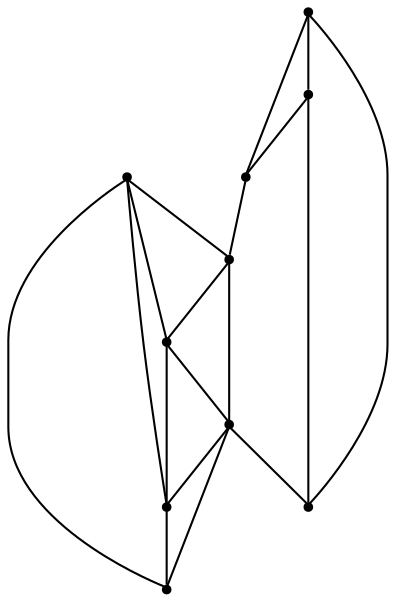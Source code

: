 graph {
  node [shape=point,comment="{\"directed\":false,\"doi\":\"10.1007/978-3-031-49272-3_4\",\"figure\":\"11 (2)\"}"]

  v0 [pos="1351.8945929771717,725.1683600509837"]
  v1 [pos="1244.4325834275874,741.3582814836004"]
  v2 [pos="1481.8871553028503,611.4851084027216"]
  v3 [pos="1489.0747767147063,307.9643643100728"]
  v4 [pos="1243.1907016299472,169.47420779560628"]
  v5 [pos="993.8583379331619,607.5551380002935"]
  v6 [pos="1097.9499228881907,704.4164309358075"]
  v7 [pos="972.7747554988874,350.06742475378803"]
  v8 [pos="1378.2143159754664,439.5138665077403"]
  v9 [pos="1108.1723969173058,439.5138665077403"]

  v0 -- v1 [id="-1",pos="1351.8945929771717,725.1683600509837 1318.1720423144216,738.0580987935348 1281.5570894424877,745.5589126687925 1244.4325834275874,741.3582814836004"]
  v2 -- v0 [id="-2",pos="1481.8871553028503,611.4851084027216 1453.377905320341,663.0310735910207 1406.7677423520854,702.0251765311169 1351.8945929771717,725.1683600509837"]
  v2 -- v3 [id="-3",pos="1481.8871553028503,611.4851084027216 1514.3612487432742,568.6655163142506 1531.2355509472764,515.0617162251857 1531.2355509472764,457.5165443352897 1531.2355509472764,402.6823497925161 1515.9137090584397,351.42691889698267 1489.0747767147063,307.9643643100728"]
  v1 -- v4 [id="-4",pos="1244.4325834275874,741.3582814836004 1273.1945149901967,739.5580518534284 1348.2064647506932,724.5558203304706 1408.2201959592912,677.0488598205015 1468.225533496753,629.5418675167131 1513.236849317885,549.530082638275 1509.486277265227,442.0142596241128 1505.7315083770013,334.498500197589 1453.227314944855,199.47860725388352 1243.1907016299472,169.47420779560628"]
  v9 -- v6 [id="-5",pos="1108.1723969173058,439.5138665077403 1097.9499228881907,704.4164309358075 1097.9499228881907,704.4164309358075 1097.9499228881907,704.4164309358075"]
  v9 -- v5 [id="-6",pos="1108.1723969173058,439.5138665077403 993.8583379331619,607.5551380002935 993.8583379331619,607.5551380002935 993.8583379331619,607.5551380002935"]
  v9 -- v1 [id="-7",pos="1108.1723969173058,439.5138665077403 1244.4325834275874,741.3582814836004 1244.4325834275874,741.3582814836004 1244.4325834275874,741.3582814836004"]
  v4 -- v3 [id="-8",pos="1243.1907016299472,169.47420779560628 1347.4411855173626,169.47420779560628 1438.754125240252,224.85358401643077 1489.0747767147063,307.9643643100728"]
  v4 -- v5 [id="-9",pos="1243.1907016299472,169.47420779560628 988.1532009944103,229.4830067121609 928.1436666213802,439.51393009537867 993.8583379331619,607.5551380002935"]
  v9 -- v7 [id="-10",pos="1108.1723969173058,439.5138665077403 972.7747554988874,350.06742475378803 972.7747554988874,350.06742475378803 972.7747554988874,350.06742475378803"]
  v8 -- v0 [id="-11",pos="1378.2143159754664,439.5138665077403 1351.8945929771717,725.1683600509837 1351.8945929771717,725.1683600509837 1351.8945929771717,725.1683600509837"]
  v8 -- v2 [id="-12",pos="1378.2143159754664,439.5138665077403 1481.8871553028503,611.4851084027216 1481.8871553028503,611.4851084027216 1481.8871553028503,611.4851084027216"]
  v8 -- v3 [id="-13",pos="1378.2143159754664,439.5138665077403 1489.0747767147063,307.9643643100728 1489.0747767147063,307.9643643100728 1489.0747767147063,307.9643643100728"]
  v5 -- v7 [id="-14",pos="993.8583379331619,607.5551380002935 970.1963369130278,562.6853600257734 955.147950730402,511.8583399320561 955.147950730402,457.5165443352897 955.147950730402,419.9008350407323 962.35836918523,383.96922851936415 972.7747554988874,350.06742475378803"]
  v6 -- v5 [id="-15",pos="1097.9499228881907,704.4164309358075 1055.7887768075698,681.4532162254337 1021.0995538783909,647.0916934152178 993.8583379331619,607.5551380002935"]
  v1 -- v6 [id="-16",pos="1244.4325834275874,741.3582814836004 1189.862253080365,745.5589126687925 1139.9192793650445,731.0668570298553 1097.9499228881907,704.4164309358075"]
  v6 -- v4 [id="-17",pos="1097.9499228881907,704.4164309358075 1003.1598132174447,634.5426219556388 980.6520568890949,552.0304757546473 979.4018450087364,483.27036451842764 978.1474998812275,414.51025328220794 998.1548324488605,359.50217701075974 1034.4064622015999,309.49482338441817 1070.6664220370576,259.4874697580765 1123.174812304772,214.48083877684144 1243.1907016299472,169.47420779560628"]
  v7 -- v4 [id="-18",pos="972.7747554988874,350.06742475378803 1017.8194313015797,244.6583239553304 1121.7253511073914,169.47420779560628 1243.1907016299472,169.47420779560628"]
}